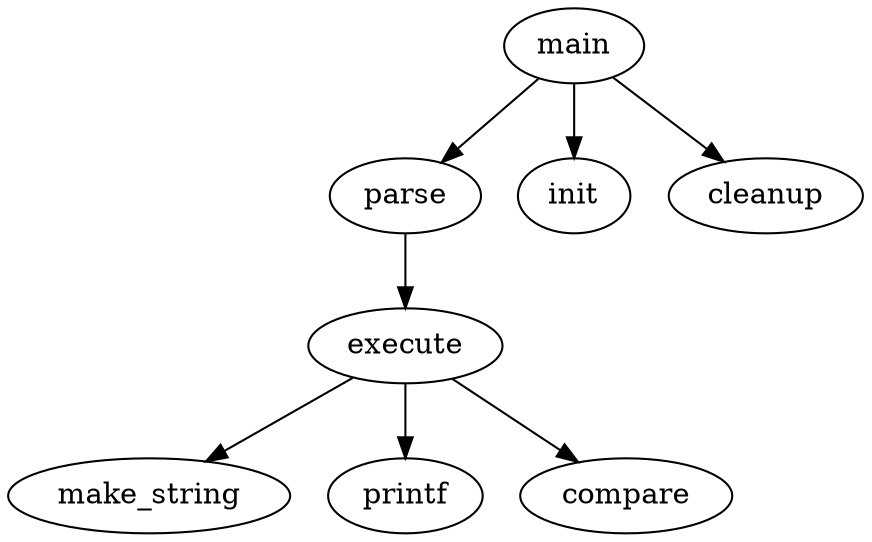 digraph G {
  main -> parse -> execute;
  main -> init;
  main -> cleanup;
  execute -> make_string;
  execute -> printf;
  execute -> compare;
}
